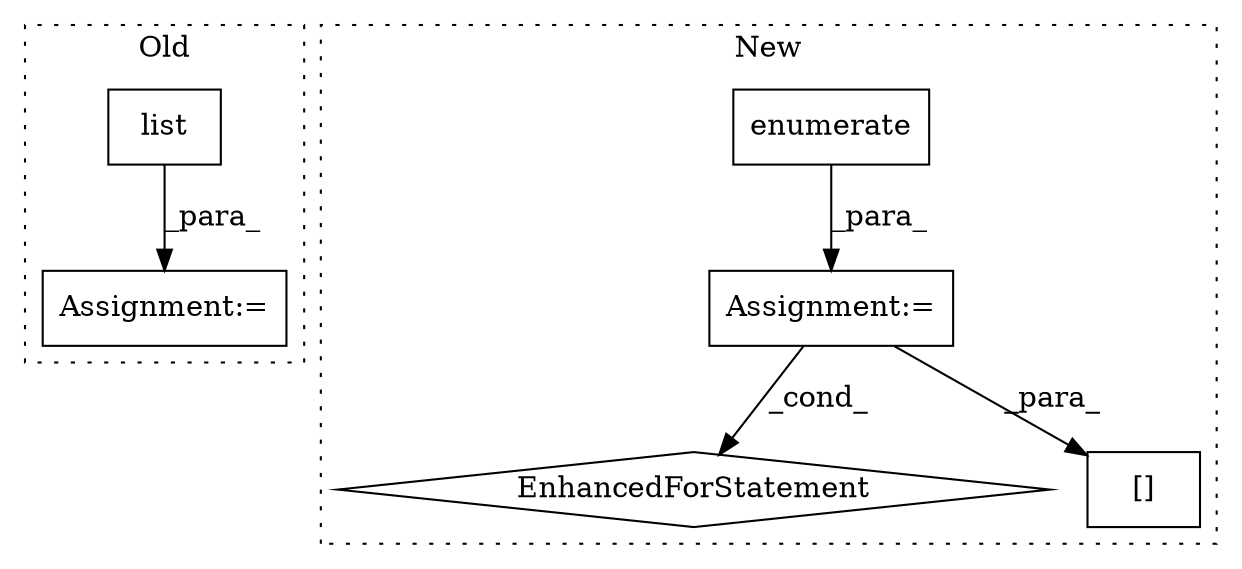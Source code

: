 digraph G {
subgraph cluster0 {
1 [label="list" a="32" s="2940,2953" l="5,1" shape="box"];
3 [label="Assignment:=" a="7" s="2935" l="1" shape="box"];
label = "Old";
style="dotted";
}
subgraph cluster1 {
2 [label="enumerate" a="32" s="2949,2964" l="10,1" shape="box"];
4 [label="Assignment:=" a="7" s="2860,2965" l="81,2" shape="box"];
5 [label="EnhancedForStatement" a="70" s="2860,2965" l="81,2" shape="diamond"];
6 [label="[]" a="2" s="2981,2989" l="7,1" shape="box"];
label = "New";
style="dotted";
}
1 -> 3 [label="_para_"];
2 -> 4 [label="_para_"];
4 -> 5 [label="_cond_"];
4 -> 6 [label="_para_"];
}